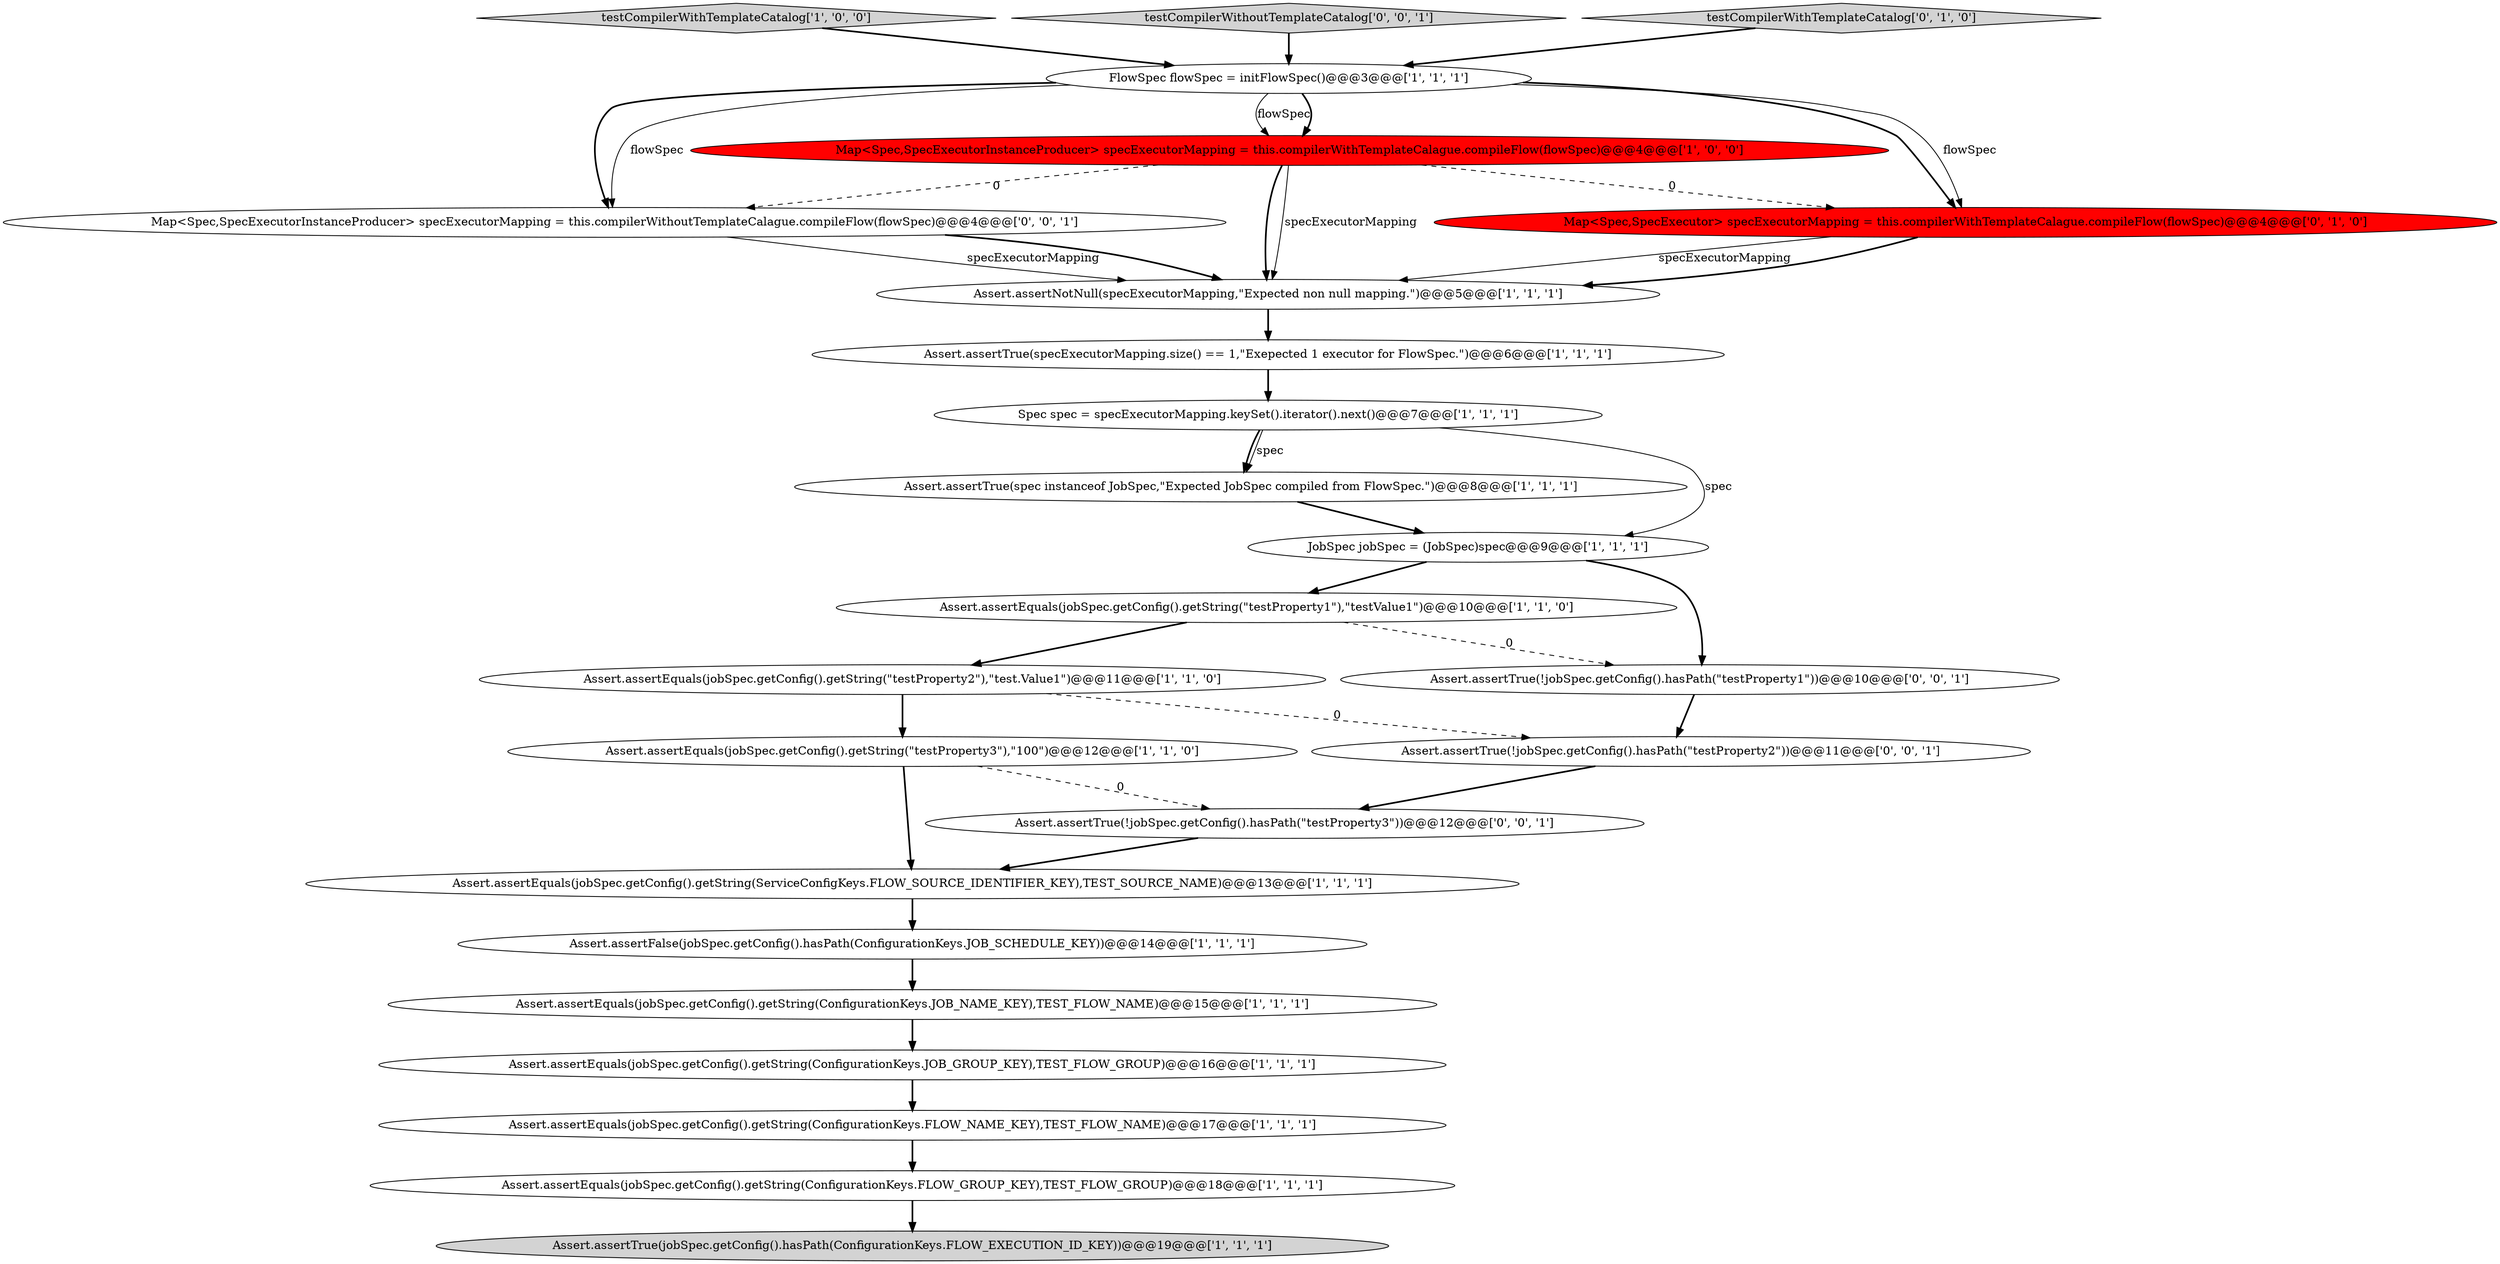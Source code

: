 digraph {
13 [style = filled, label = "Assert.assertEquals(jobSpec.getConfig().getString(\"testProperty1\"),\"testValue1\")@@@10@@@['1', '1', '0']", fillcolor = white, shape = ellipse image = "AAA0AAABBB1BBB"];
24 [style = filled, label = "Assert.assertTrue(!jobSpec.getConfig().hasPath(\"testProperty1\"))@@@10@@@['0', '0', '1']", fillcolor = white, shape = ellipse image = "AAA0AAABBB3BBB"];
10 [style = filled, label = "Assert.assertTrue(jobSpec.getConfig().hasPath(ConfigurationKeys.FLOW_EXECUTION_ID_KEY))@@@19@@@['1', '1', '1']", fillcolor = lightgray, shape = ellipse image = "AAA0AAABBB1BBB"];
14 [style = filled, label = "Assert.assertEquals(jobSpec.getConfig().getString(\"testProperty2\"),\"test.Value1\")@@@11@@@['1', '1', '0']", fillcolor = white, shape = ellipse image = "AAA0AAABBB1BBB"];
5 [style = filled, label = "Assert.assertEquals(jobSpec.getConfig().getString(ConfigurationKeys.FLOW_NAME_KEY),TEST_FLOW_NAME)@@@17@@@['1', '1', '1']", fillcolor = white, shape = ellipse image = "AAA0AAABBB1BBB"];
2 [style = filled, label = "testCompilerWithTemplateCatalog['1', '0', '0']", fillcolor = lightgray, shape = diamond image = "AAA0AAABBB1BBB"];
8 [style = filled, label = "Assert.assertTrue(spec instanceof JobSpec,\"Expected JobSpec compiled from FlowSpec.\")@@@8@@@['1', '1', '1']", fillcolor = white, shape = ellipse image = "AAA0AAABBB1BBB"];
4 [style = filled, label = "Assert.assertEquals(jobSpec.getConfig().getString(ConfigurationKeys.JOB_GROUP_KEY),TEST_FLOW_GROUP)@@@16@@@['1', '1', '1']", fillcolor = white, shape = ellipse image = "AAA0AAABBB1BBB"];
12 [style = filled, label = "Assert.assertFalse(jobSpec.getConfig().hasPath(ConfigurationKeys.JOB_SCHEDULE_KEY))@@@14@@@['1', '1', '1']", fillcolor = white, shape = ellipse image = "AAA0AAABBB1BBB"];
15 [style = filled, label = "Assert.assertEquals(jobSpec.getConfig().getString(ConfigurationKeys.FLOW_GROUP_KEY),TEST_FLOW_GROUP)@@@18@@@['1', '1', '1']", fillcolor = white, shape = ellipse image = "AAA0AAABBB1BBB"];
6 [style = filled, label = "FlowSpec flowSpec = initFlowSpec()@@@3@@@['1', '1', '1']", fillcolor = white, shape = ellipse image = "AAA0AAABBB1BBB"];
9 [style = filled, label = "Assert.assertTrue(specExecutorMapping.size() == 1,\"Exepected 1 executor for FlowSpec.\")@@@6@@@['1', '1', '1']", fillcolor = white, shape = ellipse image = "AAA0AAABBB1BBB"];
16 [style = filled, label = "Assert.assertEquals(jobSpec.getConfig().getString(\"testProperty3\"),\"100\")@@@12@@@['1', '1', '0']", fillcolor = white, shape = ellipse image = "AAA0AAABBB1BBB"];
20 [style = filled, label = "testCompilerWithoutTemplateCatalog['0', '0', '1']", fillcolor = lightgray, shape = diamond image = "AAA0AAABBB3BBB"];
0 [style = filled, label = "Assert.assertNotNull(specExecutorMapping,\"Expected non null mapping.\")@@@5@@@['1', '1', '1']", fillcolor = white, shape = ellipse image = "AAA0AAABBB1BBB"];
23 [style = filled, label = "Map<Spec,SpecExecutorInstanceProducer> specExecutorMapping = this.compilerWithoutTemplateCalague.compileFlow(flowSpec)@@@4@@@['0', '0', '1']", fillcolor = white, shape = ellipse image = "AAA0AAABBB3BBB"];
7 [style = filled, label = "Map<Spec,SpecExecutorInstanceProducer> specExecutorMapping = this.compilerWithTemplateCalague.compileFlow(flowSpec)@@@4@@@['1', '0', '0']", fillcolor = red, shape = ellipse image = "AAA1AAABBB1BBB"];
19 [style = filled, label = "testCompilerWithTemplateCatalog['0', '1', '0']", fillcolor = lightgray, shape = diamond image = "AAA0AAABBB2BBB"];
18 [style = filled, label = "Map<Spec,SpecExecutor> specExecutorMapping = this.compilerWithTemplateCalague.compileFlow(flowSpec)@@@4@@@['0', '1', '0']", fillcolor = red, shape = ellipse image = "AAA1AAABBB2BBB"];
17 [style = filled, label = "Spec spec = specExecutorMapping.keySet().iterator().next()@@@7@@@['1', '1', '1']", fillcolor = white, shape = ellipse image = "AAA0AAABBB1BBB"];
11 [style = filled, label = "JobSpec jobSpec = (JobSpec)spec@@@9@@@['1', '1', '1']", fillcolor = white, shape = ellipse image = "AAA0AAABBB1BBB"];
22 [style = filled, label = "Assert.assertTrue(!jobSpec.getConfig().hasPath(\"testProperty2\"))@@@11@@@['0', '0', '1']", fillcolor = white, shape = ellipse image = "AAA0AAABBB3BBB"];
1 [style = filled, label = "Assert.assertEquals(jobSpec.getConfig().getString(ServiceConfigKeys.FLOW_SOURCE_IDENTIFIER_KEY),TEST_SOURCE_NAME)@@@13@@@['1', '1', '1']", fillcolor = white, shape = ellipse image = "AAA0AAABBB1BBB"];
3 [style = filled, label = "Assert.assertEquals(jobSpec.getConfig().getString(ConfigurationKeys.JOB_NAME_KEY),TEST_FLOW_NAME)@@@15@@@['1', '1', '1']", fillcolor = white, shape = ellipse image = "AAA0AAABBB1BBB"];
21 [style = filled, label = "Assert.assertTrue(!jobSpec.getConfig().hasPath(\"testProperty3\"))@@@12@@@['0', '0', '1']", fillcolor = white, shape = ellipse image = "AAA0AAABBB3BBB"];
14->16 [style = bold, label=""];
17->8 [style = bold, label=""];
0->9 [style = bold, label=""];
15->10 [style = bold, label=""];
7->23 [style = dashed, label="0"];
7->18 [style = dashed, label="0"];
6->7 [style = solid, label="flowSpec"];
2->6 [style = bold, label=""];
6->18 [style = bold, label=""];
6->23 [style = bold, label=""];
6->18 [style = solid, label="flowSpec"];
22->21 [style = bold, label=""];
5->15 [style = bold, label=""];
14->22 [style = dashed, label="0"];
9->17 [style = bold, label=""];
23->0 [style = solid, label="specExecutorMapping"];
7->0 [style = bold, label=""];
17->11 [style = solid, label="spec"];
20->6 [style = bold, label=""];
19->6 [style = bold, label=""];
11->24 [style = bold, label=""];
23->0 [style = bold, label=""];
3->4 [style = bold, label=""];
24->22 [style = bold, label=""];
16->21 [style = dashed, label="0"];
17->8 [style = solid, label="spec"];
13->24 [style = dashed, label="0"];
16->1 [style = bold, label=""];
11->13 [style = bold, label=""];
7->0 [style = solid, label="specExecutorMapping"];
21->1 [style = bold, label=""];
1->12 [style = bold, label=""];
12->3 [style = bold, label=""];
18->0 [style = solid, label="specExecutorMapping"];
6->7 [style = bold, label=""];
8->11 [style = bold, label=""];
13->14 [style = bold, label=""];
6->23 [style = solid, label="flowSpec"];
4->5 [style = bold, label=""];
18->0 [style = bold, label=""];
}
